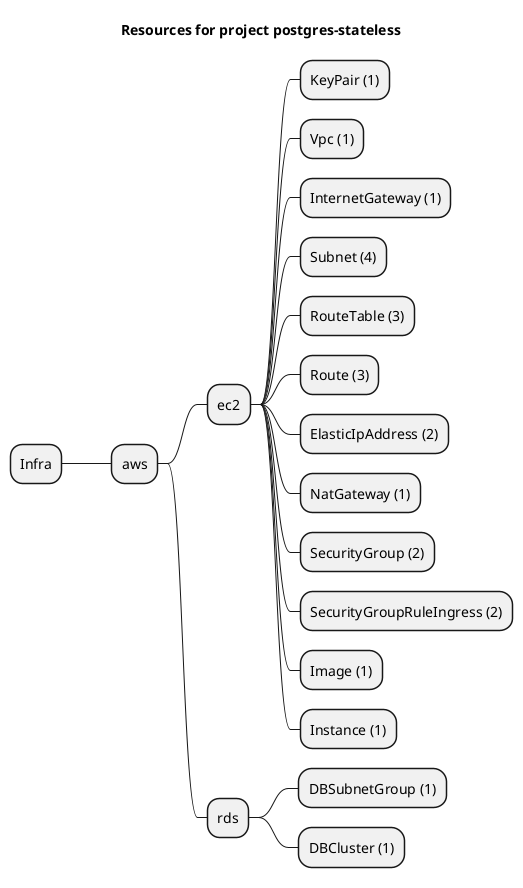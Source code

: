@startmindmap
title Resources for project postgres-stateless
skinparam monochrome true
+ Infra
++ aws
+++ ec2
++++ KeyPair (1)
++++ Vpc (1)
++++ InternetGateway (1)
++++ Subnet (4)
++++ RouteTable (3)
++++ Route (3)
++++ ElasticIpAddress (2)
++++ NatGateway (1)
++++ SecurityGroup (2)
++++ SecurityGroupRuleIngress (2)
++++ Image (1)
++++ Instance (1)
+++ rds
++++ DBSubnetGroup (1)
++++ DBCluster (1)
@endmindmap